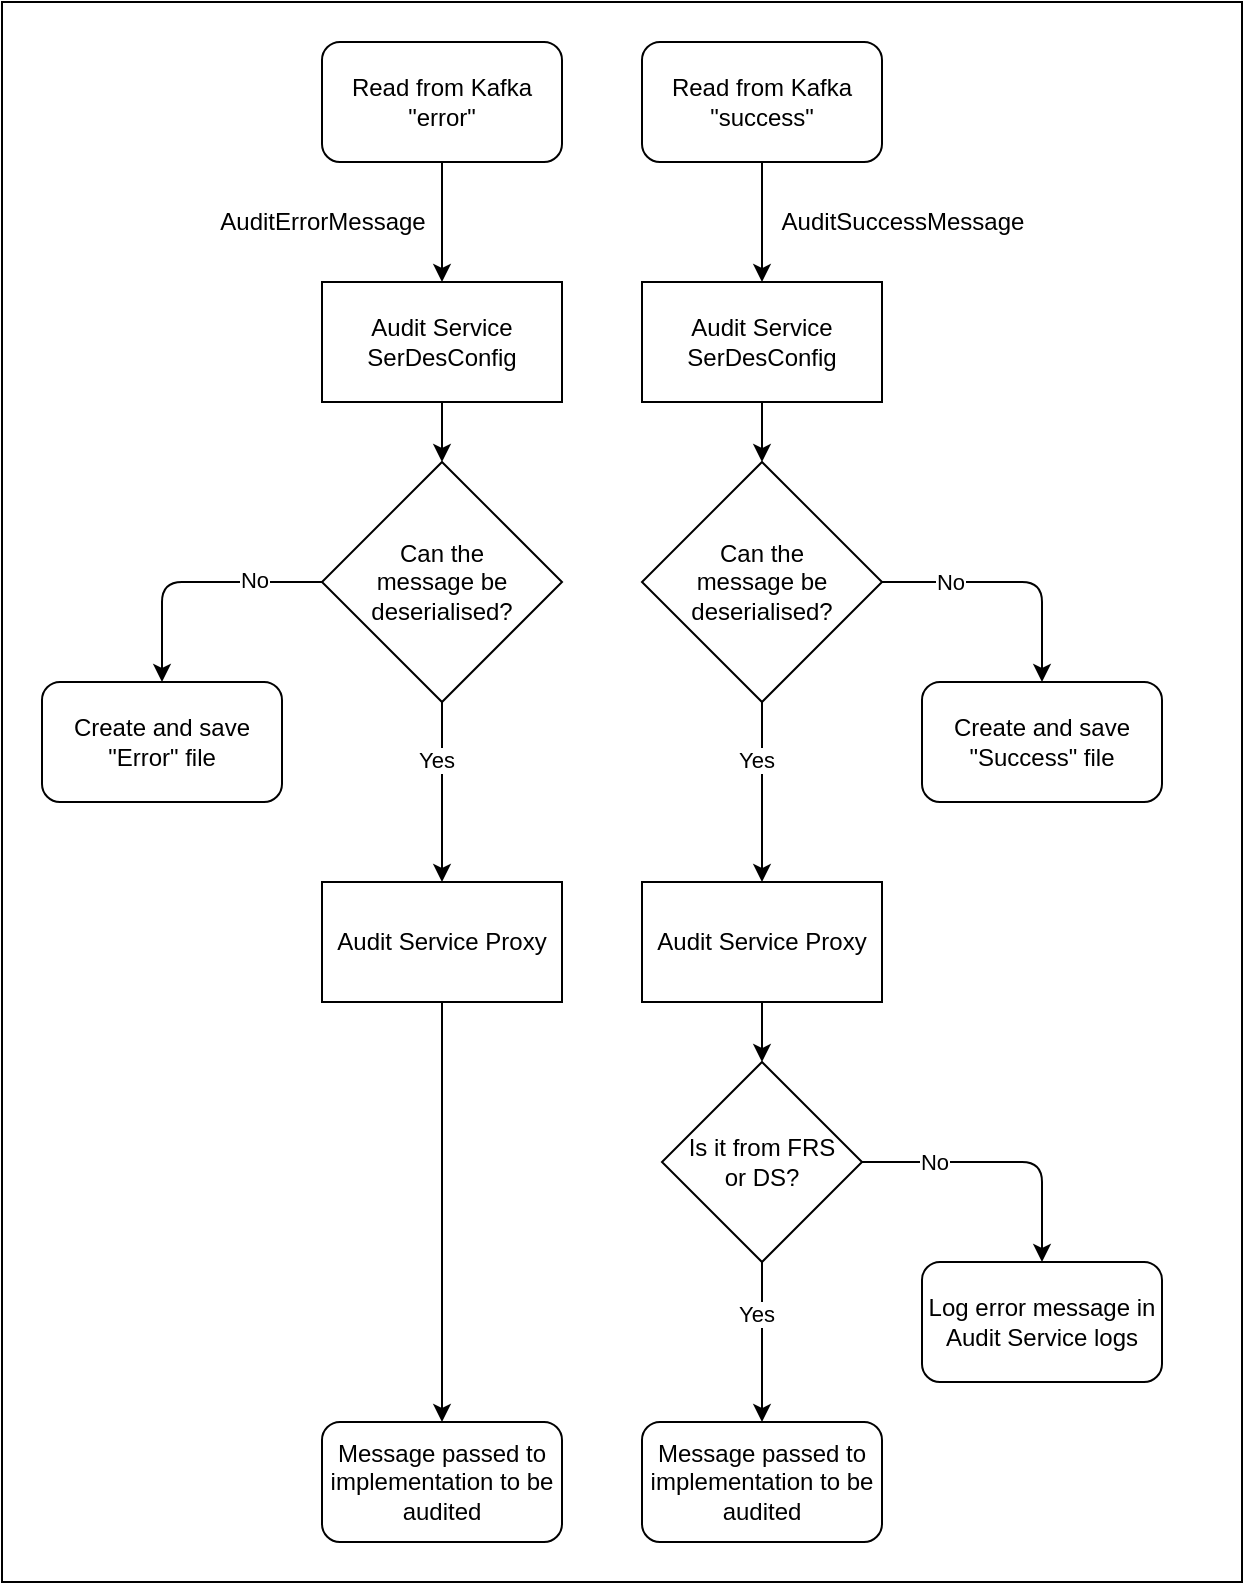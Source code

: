 <mxfile version="14.4.9" type="device"><diagram id="T6RrojfTd-1lxyLp2Pcd" name="Page-1"><mxGraphModel dx="1426" dy="794" grid="1" gridSize="10" guides="1" tooltips="1" connect="1" arrows="1" fold="1" page="1" pageScale="1" pageWidth="827" pageHeight="1169" math="0" shadow="0"><root><mxCell id="0"/><mxCell id="1" parent="0"/><mxCell id="qzdW9Nbo0scdVVyNVUDq-38" value="" style="rounded=0;whiteSpace=wrap;html=1;" vertex="1" parent="1"><mxGeometry x="120" y="20" width="620" height="790" as="geometry"/></mxCell><mxCell id="qzdW9Nbo0scdVVyNVUDq-1" value="Read from Kafka &quot;success&quot;" style="rounded=1;whiteSpace=wrap;html=1;" vertex="1" parent="1"><mxGeometry x="440" y="40" width="120" height="60" as="geometry"/></mxCell><mxCell id="qzdW9Nbo0scdVVyNVUDq-2" value="Read from Kafka &quot;error&quot;" style="rounded=1;whiteSpace=wrap;html=1;" vertex="1" parent="1"><mxGeometry x="280" y="40" width="120" height="60" as="geometry"/></mxCell><mxCell id="qzdW9Nbo0scdVVyNVUDq-3" value="Audit Service SerDesConfig" style="rounded=0;whiteSpace=wrap;html=1;" vertex="1" parent="1"><mxGeometry x="440" y="160" width="120" height="60" as="geometry"/></mxCell><mxCell id="qzdW9Nbo0scdVVyNVUDq-4" value="" style="endArrow=classic;html=1;entryX=0.5;entryY=0;entryDx=0;entryDy=0;exitX=0.5;exitY=1;exitDx=0;exitDy=0;" edge="1" parent="1" source="qzdW9Nbo0scdVVyNVUDq-2" target="qzdW9Nbo0scdVVyNVUDq-9"><mxGeometry width="50" height="50" relative="1" as="geometry"><mxPoint x="390" y="420" as="sourcePoint"/><mxPoint x="440" y="370" as="targetPoint"/><Array as="points"/></mxGeometry></mxCell><mxCell id="qzdW9Nbo0scdVVyNVUDq-5" value="" style="endArrow=classic;html=1;entryX=0.5;entryY=0;entryDx=0;entryDy=0;exitX=0.5;exitY=1;exitDx=0;exitDy=0;" edge="1" parent="1" source="qzdW9Nbo0scdVVyNVUDq-1" target="qzdW9Nbo0scdVVyNVUDq-3"><mxGeometry width="50" height="50" relative="1" as="geometry"><mxPoint x="350" y="110" as="sourcePoint"/><mxPoint x="370" y="200" as="targetPoint"/><Array as="points"><mxPoint x="500" y="150"/></Array></mxGeometry></mxCell><mxCell id="qzdW9Nbo0scdVVyNVUDq-7" value="AuditSuccessMessage" style="text;html=1;align=center;verticalAlign=middle;resizable=0;points=[];autosize=1;" vertex="1" parent="1"><mxGeometry x="500" y="120" width="140" height="20" as="geometry"/></mxCell><mxCell id="qzdW9Nbo0scdVVyNVUDq-8" value="AuditErrorMessage" style="text;html=1;align=center;verticalAlign=middle;resizable=0;points=[];autosize=1;" vertex="1" parent="1"><mxGeometry x="220" y="120" width="120" height="20" as="geometry"/></mxCell><mxCell id="qzdW9Nbo0scdVVyNVUDq-9" value="Audit Service SerDesConfig" style="rounded=0;whiteSpace=wrap;html=1;" vertex="1" parent="1"><mxGeometry x="280" y="160" width="120" height="60" as="geometry"/></mxCell><mxCell id="qzdW9Nbo0scdVVyNVUDq-11" value="Can the&lt;br&gt;message be deserialised?" style="rhombus;whiteSpace=wrap;html=1;" vertex="1" parent="1"><mxGeometry x="280" y="250" width="120" height="120" as="geometry"/></mxCell><mxCell id="qzdW9Nbo0scdVVyNVUDq-12" value="Can the &lt;br&gt;message be deserialised?" style="rhombus;whiteSpace=wrap;html=1;" vertex="1" parent="1"><mxGeometry x="440" y="250" width="120" height="120" as="geometry"/></mxCell><mxCell id="qzdW9Nbo0scdVVyNVUDq-13" value="" style="endArrow=classic;html=1;exitX=0.5;exitY=1;exitDx=0;exitDy=0;entryX=0.5;entryY=0;entryDx=0;entryDy=0;" edge="1" parent="1" source="qzdW9Nbo0scdVVyNVUDq-3" target="qzdW9Nbo0scdVVyNVUDq-12"><mxGeometry width="50" height="50" relative="1" as="geometry"><mxPoint x="390" y="410" as="sourcePoint"/><mxPoint x="440" y="360" as="targetPoint"/></mxGeometry></mxCell><mxCell id="qzdW9Nbo0scdVVyNVUDq-14" value="" style="endArrow=classic;html=1;exitX=0.5;exitY=1;exitDx=0;exitDy=0;entryX=0.5;entryY=0;entryDx=0;entryDy=0;" edge="1" parent="1" source="qzdW9Nbo0scdVVyNVUDq-9" target="qzdW9Nbo0scdVVyNVUDq-11"><mxGeometry width="50" height="50" relative="1" as="geometry"><mxPoint x="510" y="230" as="sourcePoint"/><mxPoint x="510" y="260" as="targetPoint"/></mxGeometry></mxCell><mxCell id="qzdW9Nbo0scdVVyNVUDq-15" value="" style="endArrow=classic;html=1;exitX=0;exitY=0.5;exitDx=0;exitDy=0;entryX=0.5;entryY=0;entryDx=0;entryDy=0;" edge="1" parent="1" source="qzdW9Nbo0scdVVyNVUDq-11" target="qzdW9Nbo0scdVVyNVUDq-24"><mxGeometry width="50" height="50" relative="1" as="geometry"><mxPoint x="390" y="410" as="sourcePoint"/><mxPoint x="200" y="400" as="targetPoint"/><Array as="points"><mxPoint x="200" y="310"/></Array></mxGeometry></mxCell><mxCell id="qzdW9Nbo0scdVVyNVUDq-26" value="No" style="edgeLabel;html=1;align=center;verticalAlign=middle;resizable=0;points=[];" vertex="1" connectable="0" parent="qzdW9Nbo0scdVVyNVUDq-15"><mxGeometry x="-0.474" y="-1" relative="1" as="geometry"><mxPoint as="offset"/></mxGeometry></mxCell><mxCell id="qzdW9Nbo0scdVVyNVUDq-18" value="" style="endArrow=classic;html=1;exitX=1;exitY=0.5;exitDx=0;exitDy=0;entryX=0.5;entryY=0;entryDx=0;entryDy=0;" edge="1" parent="1" source="qzdW9Nbo0scdVVyNVUDq-12" target="qzdW9Nbo0scdVVyNVUDq-25"><mxGeometry width="50" height="50" relative="1" as="geometry"><mxPoint x="690" y="300" as="sourcePoint"/><mxPoint x="640" y="400" as="targetPoint"/><Array as="points"><mxPoint x="640" y="310"/></Array></mxGeometry></mxCell><mxCell id="qzdW9Nbo0scdVVyNVUDq-27" value="No" style="edgeLabel;html=1;align=center;verticalAlign=middle;resizable=0;points=[];" vertex="1" connectable="0" parent="qzdW9Nbo0scdVVyNVUDq-18"><mxGeometry x="-0.484" relative="1" as="geometry"><mxPoint as="offset"/></mxGeometry></mxCell><mxCell id="qzdW9Nbo0scdVVyNVUDq-20" value="" style="endArrow=classic;html=1;exitX=0.5;exitY=1;exitDx=0;exitDy=0;entryX=0.5;entryY=0;entryDx=0;entryDy=0;" edge="1" parent="1" source="qzdW9Nbo0scdVVyNVUDq-11" target="qzdW9Nbo0scdVVyNVUDq-43"><mxGeometry width="50" height="50" relative="1" as="geometry"><mxPoint x="390" y="410" as="sourcePoint"/><mxPoint x="340" y="600" as="targetPoint"/></mxGeometry></mxCell><mxCell id="qzdW9Nbo0scdVVyNVUDq-21" value="Yes" style="edgeLabel;html=1;align=center;verticalAlign=middle;resizable=0;points=[];" vertex="1" connectable="0" parent="qzdW9Nbo0scdVVyNVUDq-20"><mxGeometry x="-0.36" y="-3" relative="1" as="geometry"><mxPoint as="offset"/></mxGeometry></mxCell><mxCell id="qzdW9Nbo0scdVVyNVUDq-22" value="" style="endArrow=classic;html=1;exitX=0.5;exitY=1;exitDx=0;exitDy=0;entryX=0.5;entryY=0;entryDx=0;entryDy=0;" edge="1" parent="1" source="qzdW9Nbo0scdVVyNVUDq-12" target="qzdW9Nbo0scdVVyNVUDq-41"><mxGeometry width="50" height="50" relative="1" as="geometry"><mxPoint x="350" y="360" as="sourcePoint"/><mxPoint x="500" y="400" as="targetPoint"/></mxGeometry></mxCell><mxCell id="qzdW9Nbo0scdVVyNVUDq-23" value="Yes" style="edgeLabel;html=1;align=center;verticalAlign=middle;resizable=0;points=[];" vertex="1" connectable="0" parent="qzdW9Nbo0scdVVyNVUDq-22"><mxGeometry x="-0.36" y="-3" relative="1" as="geometry"><mxPoint as="offset"/></mxGeometry></mxCell><mxCell id="qzdW9Nbo0scdVVyNVUDq-24" value="Create and save &quot;Error&quot; file" style="rounded=1;whiteSpace=wrap;html=1;" vertex="1" parent="1"><mxGeometry x="140" y="360" width="120" height="60" as="geometry"/></mxCell><mxCell id="qzdW9Nbo0scdVVyNVUDq-25" value="Create and save &quot;Success&quot; file" style="rounded=1;whiteSpace=wrap;html=1;" vertex="1" parent="1"><mxGeometry x="580" y="360" width="120" height="60" as="geometry"/></mxCell><mxCell id="qzdW9Nbo0scdVVyNVUDq-29" value="Is it from FRS&lt;br&gt;or DS?" style="rhombus;whiteSpace=wrap;html=1;" vertex="1" parent="1"><mxGeometry x="450" y="550" width="100" height="100" as="geometry"/></mxCell><mxCell id="qzdW9Nbo0scdVVyNVUDq-30" value="" style="endArrow=classic;html=1;exitX=1;exitY=0.5;exitDx=0;exitDy=0;entryX=0.5;entryY=0;entryDx=0;entryDy=0;" edge="1" parent="1" source="qzdW9Nbo0scdVVyNVUDq-29" target="qzdW9Nbo0scdVVyNVUDq-32"><mxGeometry width="50" height="50" relative="1" as="geometry"><mxPoint x="570" y="630" as="sourcePoint"/><mxPoint x="660" y="690" as="targetPoint"/><Array as="points"><mxPoint x="640" y="600"/></Array></mxGeometry></mxCell><mxCell id="qzdW9Nbo0scdVVyNVUDq-31" value="No" style="edgeLabel;html=1;align=center;verticalAlign=middle;resizable=0;points=[];" vertex="1" connectable="0" parent="qzdW9Nbo0scdVVyNVUDq-30"><mxGeometry x="-0.484" relative="1" as="geometry"><mxPoint as="offset"/></mxGeometry></mxCell><mxCell id="qzdW9Nbo0scdVVyNVUDq-32" value="Log error message in Audit Service logs" style="rounded=1;whiteSpace=wrap;html=1;" vertex="1" parent="1"><mxGeometry x="580" y="650" width="120" height="60" as="geometry"/></mxCell><mxCell id="qzdW9Nbo0scdVVyNVUDq-33" value="" style="endArrow=classic;html=1;exitX=0.5;exitY=1;exitDx=0;exitDy=0;entryX=0.5;entryY=0;entryDx=0;entryDy=0;" edge="1" parent="1" source="qzdW9Nbo0scdVVyNVUDq-29" target="qzdW9Nbo0scdVVyNVUDq-36"><mxGeometry width="50" height="50" relative="1" as="geometry"><mxPoint x="510" y="540" as="sourcePoint"/><mxPoint x="500" y="780" as="targetPoint"/></mxGeometry></mxCell><mxCell id="qzdW9Nbo0scdVVyNVUDq-34" value="Yes" style="edgeLabel;html=1;align=center;verticalAlign=middle;resizable=0;points=[];" vertex="1" connectable="0" parent="qzdW9Nbo0scdVVyNVUDq-33"><mxGeometry x="-0.36" y="-3" relative="1" as="geometry"><mxPoint as="offset"/></mxGeometry></mxCell><mxCell id="qzdW9Nbo0scdVVyNVUDq-35" value="Message passed to implementation to be audited" style="rounded=1;whiteSpace=wrap;html=1;" vertex="1" parent="1"><mxGeometry x="280" y="730" width="120" height="60" as="geometry"/></mxCell><mxCell id="qzdW9Nbo0scdVVyNVUDq-36" value="&lt;span&gt;Message passed to implementation to be audited&lt;/span&gt;" style="rounded=1;whiteSpace=wrap;html=1;" vertex="1" parent="1"><mxGeometry x="440" y="730" width="120" height="60" as="geometry"/></mxCell><mxCell id="qzdW9Nbo0scdVVyNVUDq-41" value="Audit Service Proxy" style="rounded=0;whiteSpace=wrap;html=1;" vertex="1" parent="1"><mxGeometry x="440" y="460" width="120" height="60" as="geometry"/></mxCell><mxCell id="qzdW9Nbo0scdVVyNVUDq-42" value="" style="endArrow=classic;html=1;exitX=0.5;exitY=1;exitDx=0;exitDy=0;entryX=0.5;entryY=0;entryDx=0;entryDy=0;" edge="1" parent="1" source="qzdW9Nbo0scdVVyNVUDq-41" target="qzdW9Nbo0scdVVyNVUDq-29"><mxGeometry width="50" height="50" relative="1" as="geometry"><mxPoint x="510" y="230" as="sourcePoint"/><mxPoint x="510" y="260" as="targetPoint"/></mxGeometry></mxCell><mxCell id="qzdW9Nbo0scdVVyNVUDq-43" value="Audit Service Proxy" style="rounded=0;whiteSpace=wrap;html=1;" vertex="1" parent="1"><mxGeometry x="280" y="460" width="120" height="60" as="geometry"/></mxCell><mxCell id="qzdW9Nbo0scdVVyNVUDq-44" value="" style="endArrow=classic;html=1;exitX=0.5;exitY=1;exitDx=0;exitDy=0;entryX=0.5;entryY=0;entryDx=0;entryDy=0;" edge="1" parent="1" source="qzdW9Nbo0scdVVyNVUDq-43" target="qzdW9Nbo0scdVVyNVUDq-35"><mxGeometry width="50" height="50" relative="1" as="geometry"><mxPoint x="510" y="230" as="sourcePoint"/><mxPoint x="510" y="260" as="targetPoint"/></mxGeometry></mxCell></root></mxGraphModel></diagram></mxfile>